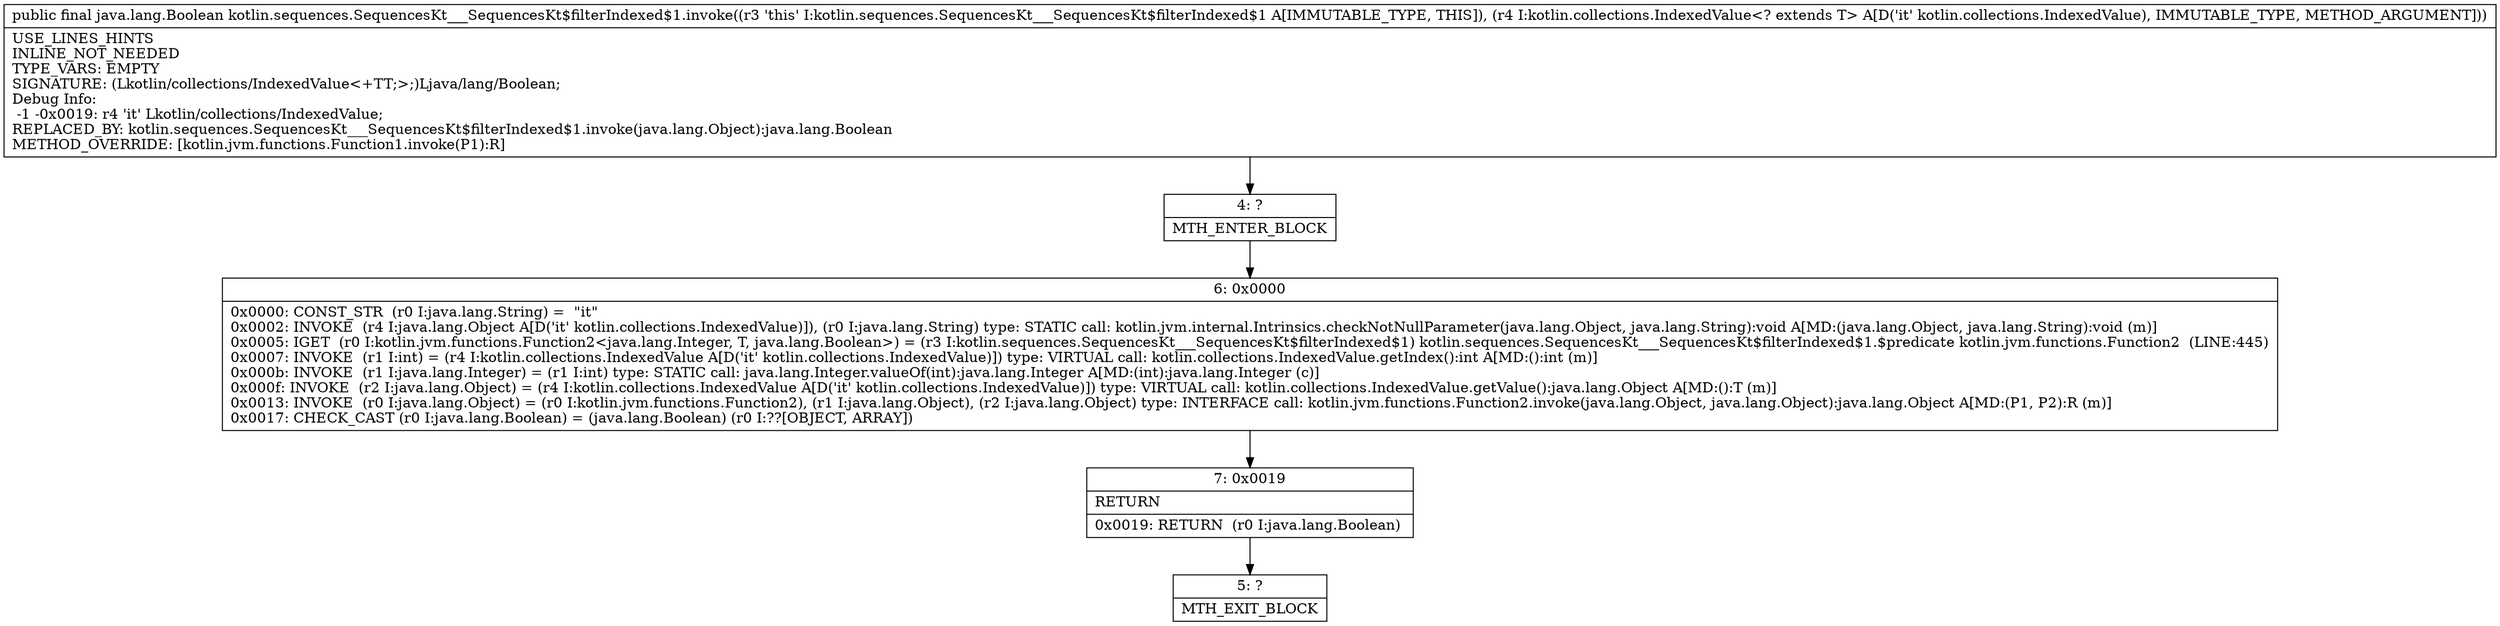 digraph "CFG forkotlin.sequences.SequencesKt___SequencesKt$filterIndexed$1.invoke(Lkotlin\/collections\/IndexedValue;)Ljava\/lang\/Boolean;" {
Node_4 [shape=record,label="{4\:\ ?|MTH_ENTER_BLOCK\l}"];
Node_6 [shape=record,label="{6\:\ 0x0000|0x0000: CONST_STR  (r0 I:java.lang.String) =  \"it\" \l0x0002: INVOKE  (r4 I:java.lang.Object A[D('it' kotlin.collections.IndexedValue)]), (r0 I:java.lang.String) type: STATIC call: kotlin.jvm.internal.Intrinsics.checkNotNullParameter(java.lang.Object, java.lang.String):void A[MD:(java.lang.Object, java.lang.String):void (m)]\l0x0005: IGET  (r0 I:kotlin.jvm.functions.Function2\<java.lang.Integer, T, java.lang.Boolean\>) = (r3 I:kotlin.sequences.SequencesKt___SequencesKt$filterIndexed$1) kotlin.sequences.SequencesKt___SequencesKt$filterIndexed$1.$predicate kotlin.jvm.functions.Function2  (LINE:445)\l0x0007: INVOKE  (r1 I:int) = (r4 I:kotlin.collections.IndexedValue A[D('it' kotlin.collections.IndexedValue)]) type: VIRTUAL call: kotlin.collections.IndexedValue.getIndex():int A[MD:():int (m)]\l0x000b: INVOKE  (r1 I:java.lang.Integer) = (r1 I:int) type: STATIC call: java.lang.Integer.valueOf(int):java.lang.Integer A[MD:(int):java.lang.Integer (c)]\l0x000f: INVOKE  (r2 I:java.lang.Object) = (r4 I:kotlin.collections.IndexedValue A[D('it' kotlin.collections.IndexedValue)]) type: VIRTUAL call: kotlin.collections.IndexedValue.getValue():java.lang.Object A[MD:():T (m)]\l0x0013: INVOKE  (r0 I:java.lang.Object) = (r0 I:kotlin.jvm.functions.Function2), (r1 I:java.lang.Object), (r2 I:java.lang.Object) type: INTERFACE call: kotlin.jvm.functions.Function2.invoke(java.lang.Object, java.lang.Object):java.lang.Object A[MD:(P1, P2):R (m)]\l0x0017: CHECK_CAST (r0 I:java.lang.Boolean) = (java.lang.Boolean) (r0 I:??[OBJECT, ARRAY]) \l}"];
Node_7 [shape=record,label="{7\:\ 0x0019|RETURN\l|0x0019: RETURN  (r0 I:java.lang.Boolean) \l}"];
Node_5 [shape=record,label="{5\:\ ?|MTH_EXIT_BLOCK\l}"];
MethodNode[shape=record,label="{public final java.lang.Boolean kotlin.sequences.SequencesKt___SequencesKt$filterIndexed$1.invoke((r3 'this' I:kotlin.sequences.SequencesKt___SequencesKt$filterIndexed$1 A[IMMUTABLE_TYPE, THIS]), (r4 I:kotlin.collections.IndexedValue\<? extends T\> A[D('it' kotlin.collections.IndexedValue), IMMUTABLE_TYPE, METHOD_ARGUMENT]))  | USE_LINES_HINTS\lINLINE_NOT_NEEDED\lTYPE_VARS: EMPTY\lSIGNATURE: (Lkotlin\/collections\/IndexedValue\<+TT;\>;)Ljava\/lang\/Boolean;\lDebug Info:\l  \-1 \-0x0019: r4 'it' Lkotlin\/collections\/IndexedValue;\lREPLACED_BY: kotlin.sequences.SequencesKt___SequencesKt$filterIndexed$1.invoke(java.lang.Object):java.lang.Boolean\lMETHOD_OVERRIDE: [kotlin.jvm.functions.Function1.invoke(P1):R]\l}"];
MethodNode -> Node_4;Node_4 -> Node_6;
Node_6 -> Node_7;
Node_7 -> Node_5;
}

